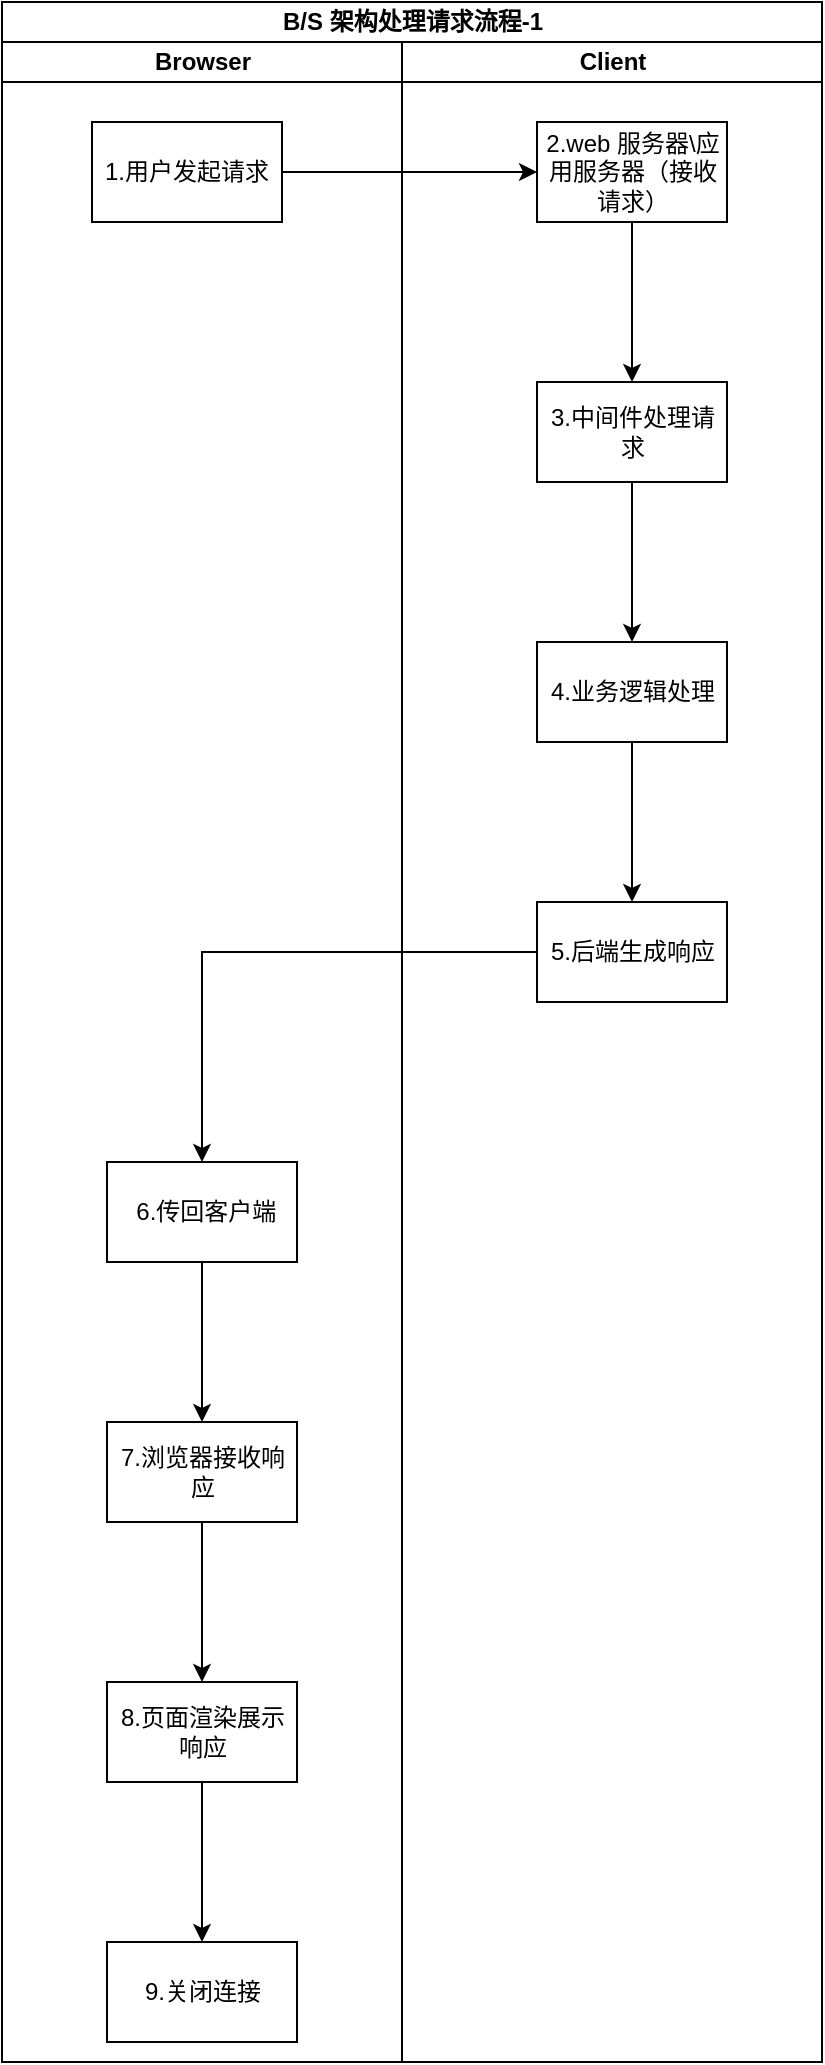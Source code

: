 <mxfile version="22.1.0" type="github">
  <diagram name="第 1 页" id="FAyUFn2e7fBtsLNv__-W">
    <mxGraphModel dx="784" dy="1156" grid="1" gridSize="10" guides="1" tooltips="1" connect="1" arrows="1" fold="1" page="1" pageScale="1" pageWidth="827" pageHeight="1169" math="0" shadow="0">
      <root>
        <mxCell id="0" />
        <mxCell id="1" parent="0" />
        <mxCell id="vWt1AxHRCIkOiTMBFrqf-1" value="&lt;div data-t=&quot;flow&quot; data-processon-v=&quot;{&amp;quot;list&amp;quot;:[{&amp;quot;id&amp;quot;:&amp;quot;FkGOhotNhd171512&amp;quot;,&amp;quot;name&amp;quot;:&amp;quot;verticalPool&amp;quot;,&amp;quot;title&amp;quot;:&amp;quot;泳池(垂直)&amp;quot;,&amp;quot;category&amp;quot;:&amp;quot;lane&amp;quot;,&amp;quot;group&amp;quot;:&amp;quot;XKlkBoxxgi490683&amp;quot;,&amp;quot;groupName&amp;quot;:null,&amp;quot;locked&amp;quot;:false,&amp;quot;link&amp;quot;:&amp;quot;&amp;quot;,&amp;quot;children&amp;quot;:[],&amp;quot;parent&amp;quot;:&amp;quot;&amp;quot;,&amp;quot;resizeDir&amp;quot;:[&amp;quot;l&amp;quot;,&amp;quot;b&amp;quot;,&amp;quot;r&amp;quot;],&amp;quot;attribute&amp;quot;:{&amp;quot;container&amp;quot;:true,&amp;quot;visible&amp;quot;:true,&amp;quot;rotatable&amp;quot;:false,&amp;quot;linkable&amp;quot;:false,&amp;quot;collapsable&amp;quot;:false,&amp;quot;collapsed&amp;quot;:false,&amp;quot;fixedLink&amp;quot;:false,&amp;quot;markerOffset&amp;quot;:5},&amp;quot;dataAttributes&amp;quot;:[],&amp;quot;props&amp;quot;:{&amp;quot;x&amp;quot;:191,&amp;quot;y&amp;quot;:99,&amp;quot;w&amp;quot;:250,&amp;quot;h&amp;quot;:1208,&amp;quot;zindex&amp;quot;:-1,&amp;quot;angle&amp;quot;:0,&amp;quot;height&amp;quot;:[40]},&amp;quot;shapeStyle&amp;quot;:{&amp;quot;alpha&amp;quot;:1},&amp;quot;lineStyle&amp;quot;:{&amp;quot;lineWidth&amp;quot;:1.5},&amp;quot;fillStyle&amp;quot;:{},&amp;quot;theme&amp;quot;:{},&amp;quot;path&amp;quot;:[{&amp;quot;fillStyle&amp;quot;:{&amp;quot;type&amp;quot;:&amp;quot;none&amp;quot;},&amp;quot;lineStyle&amp;quot;:{&amp;quot;lineStyle&amp;quot;:&amp;quot;solid&amp;quot;},&amp;quot;actions&amp;quot;:[{&amp;quot;action&amp;quot;:&amp;quot;move&amp;quot;,&amp;quot;x&amp;quot;:&amp;quot;0&amp;quot;,&amp;quot;y&amp;quot;:&amp;quot;0&amp;quot;},{&amp;quot;action&amp;quot;:&amp;quot;line&amp;quot;,&amp;quot;x&amp;quot;:&amp;quot;w&amp;quot;,&amp;quot;y&amp;quot;:&amp;quot;0&amp;quot;},{&amp;quot;action&amp;quot;:&amp;quot;line&amp;quot;,&amp;quot;x&amp;quot;:&amp;quot;w&amp;quot;,&amp;quot;y&amp;quot;:&amp;quot;h&amp;quot;},{&amp;quot;action&amp;quot;:&amp;quot;line&amp;quot;,&amp;quot;x&amp;quot;:&amp;quot;0&amp;quot;,&amp;quot;y&amp;quot;:&amp;quot;h&amp;quot;},{&amp;quot;action&amp;quot;:&amp;quot;close&amp;quot;}]},{&amp;quot;lineStyle&amp;quot;:{&amp;quot;lineStyle&amp;quot;:&amp;quot;solid&amp;quot;},&amp;quot;actions&amp;quot;:[{&amp;quot;action&amp;quot;:&amp;quot;move&amp;quot;,&amp;quot;x&amp;quot;:0,&amp;quot;y&amp;quot;:0},{&amp;quot;action&amp;quot;:&amp;quot;line&amp;quot;,&amp;quot;x&amp;quot;:&amp;quot;w&amp;quot;,&amp;quot;y&amp;quot;:0},{&amp;quot;action&amp;quot;:&amp;quot;line&amp;quot;,&amp;quot;x&amp;quot;:&amp;quot;w&amp;quot;,&amp;quot;y&amp;quot;:&amp;quot;height[0]&amp;quot;},{&amp;quot;action&amp;quot;:&amp;quot;line&amp;quot;,&amp;quot;x&amp;quot;:0,&amp;quot;y&amp;quot;:&amp;quot;height[0]&amp;quot;},{&amp;quot;action&amp;quot;:&amp;quot;close&amp;quot;}]}],&amp;quot;fontStyle&amp;quot;:{&amp;quot;size&amp;quot;:16},&amp;quot;textBlock&amp;quot;:[{&amp;quot;position&amp;quot;:{&amp;quot;x&amp;quot;:10,&amp;quot;y&amp;quot;:0,&amp;quot;w&amp;quot;:&amp;quot;w-20&amp;quot;,&amp;quot;h&amp;quot;:&amp;quot;height[0]&amp;quot;},&amp;quot;text&amp;quot;:&amp;quot;Browser&amp;quot;}],&amp;quot;anchors&amp;quot;:[]},{&amp;quot;id&amp;quot;:&amp;quot;pvroopLMyv155896&amp;quot;,&amp;quot;name&amp;quot;:&amp;quot;verticalPool&amp;quot;,&amp;quot;title&amp;quot;:&amp;quot;泳池(垂直)&amp;quot;,&amp;quot;category&amp;quot;:&amp;quot;lane&amp;quot;,&amp;quot;group&amp;quot;:&amp;quot;XKlkBoxxgi490683&amp;quot;,&amp;quot;groupName&amp;quot;:null,&amp;quot;locked&amp;quot;:false,&amp;quot;link&amp;quot;:&amp;quot;&amp;quot;,&amp;quot;children&amp;quot;:[],&amp;quot;parent&amp;quot;:&amp;quot;&amp;quot;,&amp;quot;resizeDir&amp;quot;:[&amp;quot;l&amp;quot;,&amp;quot;b&amp;quot;,&amp;quot;r&amp;quot;],&amp;quot;attribute&amp;quot;:{&amp;quot;container&amp;quot;:true,&amp;quot;visible&amp;quot;:true,&amp;quot;rotatable&amp;quot;:false,&amp;quot;linkable&amp;quot;:false,&amp;quot;collapsable&amp;quot;:false,&amp;quot;collapsed&amp;quot;:false,&amp;quot;fixedLink&amp;quot;:false,&amp;quot;markerOffset&amp;quot;:5},&amp;quot;dataAttributes&amp;quot;:[],&amp;quot;props&amp;quot;:{&amp;quot;x&amp;quot;:441,&amp;quot;y&amp;quot;:99,&amp;quot;w&amp;quot;:250,&amp;quot;h&amp;quot;:1208,&amp;quot;zindex&amp;quot;:22,&amp;quot;angle&amp;quot;:0,&amp;quot;height&amp;quot;:[40]},&amp;quot;shapeStyle&amp;quot;:{&amp;quot;alpha&amp;quot;:1},&amp;quot;lineStyle&amp;quot;:{&amp;quot;lineWidth&amp;quot;:1.5},&amp;quot;fillStyle&amp;quot;:{},&amp;quot;theme&amp;quot;:{},&amp;quot;path&amp;quot;:[{&amp;quot;fillStyle&amp;quot;:{&amp;quot;type&amp;quot;:&amp;quot;none&amp;quot;},&amp;quot;lineStyle&amp;quot;:{&amp;quot;lineStyle&amp;quot;:&amp;quot;solid&amp;quot;},&amp;quot;actions&amp;quot;:[{&amp;quot;action&amp;quot;:&amp;quot;move&amp;quot;,&amp;quot;x&amp;quot;:&amp;quot;0&amp;quot;,&amp;quot;y&amp;quot;:&amp;quot;0&amp;quot;},{&amp;quot;action&amp;quot;:&amp;quot;line&amp;quot;,&amp;quot;x&amp;quot;:&amp;quot;w&amp;quot;,&amp;quot;y&amp;quot;:&amp;quot;0&amp;quot;},{&amp;quot;action&amp;quot;:&amp;quot;line&amp;quot;,&amp;quot;x&amp;quot;:&amp;quot;w&amp;quot;,&amp;quot;y&amp;quot;:&amp;quot;h&amp;quot;},{&amp;quot;action&amp;quot;:&amp;quot;line&amp;quot;,&amp;quot;x&amp;quot;:&amp;quot;0&amp;quot;,&amp;quot;y&amp;quot;:&amp;quot;h&amp;quot;},{&amp;quot;action&amp;quot;:&amp;quot;close&amp;quot;}]},{&amp;quot;lineStyle&amp;quot;:{&amp;quot;lineStyle&amp;quot;:&amp;quot;solid&amp;quot;},&amp;quot;actions&amp;quot;:[{&amp;quot;action&amp;quot;:&amp;quot;move&amp;quot;,&amp;quot;x&amp;quot;:0,&amp;quot;y&amp;quot;:0},{&amp;quot;action&amp;quot;:&amp;quot;line&amp;quot;,&amp;quot;x&amp;quot;:&amp;quot;w&amp;quot;,&amp;quot;y&amp;quot;:0},{&amp;quot;action&amp;quot;:&amp;quot;line&amp;quot;,&amp;quot;x&amp;quot;:&amp;quot;w&amp;quot;,&amp;quot;y&amp;quot;:&amp;quot;height[0]&amp;quot;},{&amp;quot;action&amp;quot;:&amp;quot;line&amp;quot;,&amp;quot;x&amp;quot;:0,&amp;quot;y&amp;quot;:&amp;quot;height[0]&amp;quot;},{&amp;quot;action&amp;quot;:&amp;quot;close&amp;quot;}]}],&amp;quot;fontStyle&amp;quot;:{&amp;quot;size&amp;quot;:16},&amp;quot;textBlock&amp;quot;:[{&amp;quot;position&amp;quot;:{&amp;quot;x&amp;quot;:10,&amp;quot;y&amp;quot;:0,&amp;quot;w&amp;quot;:&amp;quot;w-20&amp;quot;,&amp;quot;h&amp;quot;:&amp;quot;height[0]&amp;quot;},&amp;quot;text&amp;quot;:&amp;quot;Server&amp;quot;}],&amp;quot;anchors&amp;quot;:[]}],&amp;quot;client&amp;quot;:&amp;quot;1699689444111qLwxxykDMB661945&amp;quot;}&quot;&gt; &lt;/div&gt;" style="text;whiteSpace=wrap;html=1;" parent="1" vertex="1">
          <mxGeometry x="270" y="120" width="30" height="20" as="geometry" />
        </mxCell>
        <mxCell id="vWt1AxHRCIkOiTMBFrqf-3" value="B/S 架构处理请求流程-1" style="swimlane;childLayout=stackLayout;resizeParent=1;resizeParentMax=0;startSize=20;html=1;" parent="1" vertex="1">
          <mxGeometry x="105" y="120" width="410" height="1030" as="geometry">
            <mxRectangle x="105.0" y="200" width="70" height="30" as="alternateBounds" />
          </mxGeometry>
        </mxCell>
        <mxCell id="vWt1AxHRCIkOiTMBFrqf-4" value="Browser" style="swimlane;startSize=20;html=1;" parent="vWt1AxHRCIkOiTMBFrqf-3" vertex="1">
          <mxGeometry y="20" width="200" height="1010" as="geometry" />
        </mxCell>
        <mxCell id="vWt1AxHRCIkOiTMBFrqf-8" value="1.用户发起请求" style="rounded=0;whiteSpace=wrap;html=1;" parent="vWt1AxHRCIkOiTMBFrqf-4" vertex="1">
          <mxGeometry x="45" y="40" width="95" height="50" as="geometry" />
        </mxCell>
        <mxCell id="vWt1AxHRCIkOiTMBFrqf-24" value="" style="edgeStyle=orthogonalEdgeStyle;rounded=0;orthogonalLoop=1;jettySize=auto;html=1;" parent="vWt1AxHRCIkOiTMBFrqf-4" source="vWt1AxHRCIkOiTMBFrqf-21" target="vWt1AxHRCIkOiTMBFrqf-23" edge="1">
          <mxGeometry relative="1" as="geometry" />
        </mxCell>
        <mxCell id="vWt1AxHRCIkOiTMBFrqf-21" value="&amp;nbsp;6.传回客户端" style="rounded=0;whiteSpace=wrap;html=1;" parent="vWt1AxHRCIkOiTMBFrqf-4" vertex="1">
          <mxGeometry x="52.5" y="560" width="95" height="50" as="geometry" />
        </mxCell>
        <mxCell id="vWt1AxHRCIkOiTMBFrqf-26" value="" style="edgeStyle=orthogonalEdgeStyle;rounded=0;orthogonalLoop=1;jettySize=auto;html=1;" parent="vWt1AxHRCIkOiTMBFrqf-4" source="vWt1AxHRCIkOiTMBFrqf-23" target="vWt1AxHRCIkOiTMBFrqf-25" edge="1">
          <mxGeometry relative="1" as="geometry" />
        </mxCell>
        <mxCell id="vWt1AxHRCIkOiTMBFrqf-23" value="7.浏览器接收响应" style="rounded=0;whiteSpace=wrap;html=1;" parent="vWt1AxHRCIkOiTMBFrqf-4" vertex="1">
          <mxGeometry x="52.5" y="690" width="95" height="50" as="geometry" />
        </mxCell>
        <mxCell id="vWt1AxHRCIkOiTMBFrqf-28" value="" style="edgeStyle=orthogonalEdgeStyle;rounded=0;orthogonalLoop=1;jettySize=auto;html=1;" parent="vWt1AxHRCIkOiTMBFrqf-4" source="vWt1AxHRCIkOiTMBFrqf-25" target="vWt1AxHRCIkOiTMBFrqf-27" edge="1">
          <mxGeometry relative="1" as="geometry" />
        </mxCell>
        <mxCell id="vWt1AxHRCIkOiTMBFrqf-25" value="8.页面渲染展示响应" style="rounded=0;whiteSpace=wrap;html=1;" parent="vWt1AxHRCIkOiTMBFrqf-4" vertex="1">
          <mxGeometry x="52.5" y="820" width="95" height="50" as="geometry" />
        </mxCell>
        <mxCell id="vWt1AxHRCIkOiTMBFrqf-27" value="9.关闭连接" style="rounded=0;whiteSpace=wrap;html=1;" parent="vWt1AxHRCIkOiTMBFrqf-4" vertex="1">
          <mxGeometry x="52.5" y="950" width="95" height="50" as="geometry" />
        </mxCell>
        <mxCell id="vWt1AxHRCIkOiTMBFrqf-5" value="Client" style="swimlane;startSize=20;html=1;" parent="vWt1AxHRCIkOiTMBFrqf-3" vertex="1">
          <mxGeometry x="200" y="20" width="210" height="1010" as="geometry" />
        </mxCell>
        <mxCell id="vWt1AxHRCIkOiTMBFrqf-14" value="" style="edgeStyle=orthogonalEdgeStyle;rounded=0;orthogonalLoop=1;jettySize=auto;html=1;" parent="vWt1AxHRCIkOiTMBFrqf-5" source="vWt1AxHRCIkOiTMBFrqf-9" target="vWt1AxHRCIkOiTMBFrqf-13" edge="1">
          <mxGeometry relative="1" as="geometry" />
        </mxCell>
        <mxCell id="vWt1AxHRCIkOiTMBFrqf-9" value="2.web 服务器\应用服务器（接收请求）" style="rounded=0;whiteSpace=wrap;html=1;" parent="vWt1AxHRCIkOiTMBFrqf-5" vertex="1">
          <mxGeometry x="67.5" y="40" width="95" height="50" as="geometry" />
        </mxCell>
        <mxCell id="vWt1AxHRCIkOiTMBFrqf-18" value="" style="edgeStyle=orthogonalEdgeStyle;rounded=0;orthogonalLoop=1;jettySize=auto;html=1;" parent="vWt1AxHRCIkOiTMBFrqf-5" source="vWt1AxHRCIkOiTMBFrqf-13" target="vWt1AxHRCIkOiTMBFrqf-17" edge="1">
          <mxGeometry relative="1" as="geometry" />
        </mxCell>
        <mxCell id="vWt1AxHRCIkOiTMBFrqf-13" value="3.中间件处理请求" style="rounded=0;whiteSpace=wrap;html=1;" parent="vWt1AxHRCIkOiTMBFrqf-5" vertex="1">
          <mxGeometry x="67.5" y="170" width="95" height="50" as="geometry" />
        </mxCell>
        <mxCell id="vWt1AxHRCIkOiTMBFrqf-20" value="" style="edgeStyle=orthogonalEdgeStyle;rounded=0;orthogonalLoop=1;jettySize=auto;html=1;" parent="vWt1AxHRCIkOiTMBFrqf-5" source="vWt1AxHRCIkOiTMBFrqf-17" target="vWt1AxHRCIkOiTMBFrqf-19" edge="1">
          <mxGeometry relative="1" as="geometry" />
        </mxCell>
        <mxCell id="vWt1AxHRCIkOiTMBFrqf-17" value="4.业务逻辑处理" style="rounded=0;whiteSpace=wrap;html=1;" parent="vWt1AxHRCIkOiTMBFrqf-5" vertex="1">
          <mxGeometry x="67.5" y="300" width="95" height="50" as="geometry" />
        </mxCell>
        <mxCell id="vWt1AxHRCIkOiTMBFrqf-19" value="5.后端生成响应" style="rounded=0;whiteSpace=wrap;html=1;" parent="vWt1AxHRCIkOiTMBFrqf-5" vertex="1">
          <mxGeometry x="67.5" y="430" width="95" height="50" as="geometry" />
        </mxCell>
        <mxCell id="vWt1AxHRCIkOiTMBFrqf-10" value="" style="edgeStyle=orthogonalEdgeStyle;rounded=0;orthogonalLoop=1;jettySize=auto;html=1;" parent="vWt1AxHRCIkOiTMBFrqf-3" source="vWt1AxHRCIkOiTMBFrqf-8" target="vWt1AxHRCIkOiTMBFrqf-9" edge="1">
          <mxGeometry relative="1" as="geometry" />
        </mxCell>
        <mxCell id="vWt1AxHRCIkOiTMBFrqf-22" value="" style="edgeStyle=orthogonalEdgeStyle;rounded=0;orthogonalLoop=1;jettySize=auto;html=1;" parent="vWt1AxHRCIkOiTMBFrqf-3" source="vWt1AxHRCIkOiTMBFrqf-19" target="vWt1AxHRCIkOiTMBFrqf-21" edge="1">
          <mxGeometry relative="1" as="geometry" />
        </mxCell>
      </root>
    </mxGraphModel>
  </diagram>
</mxfile>
